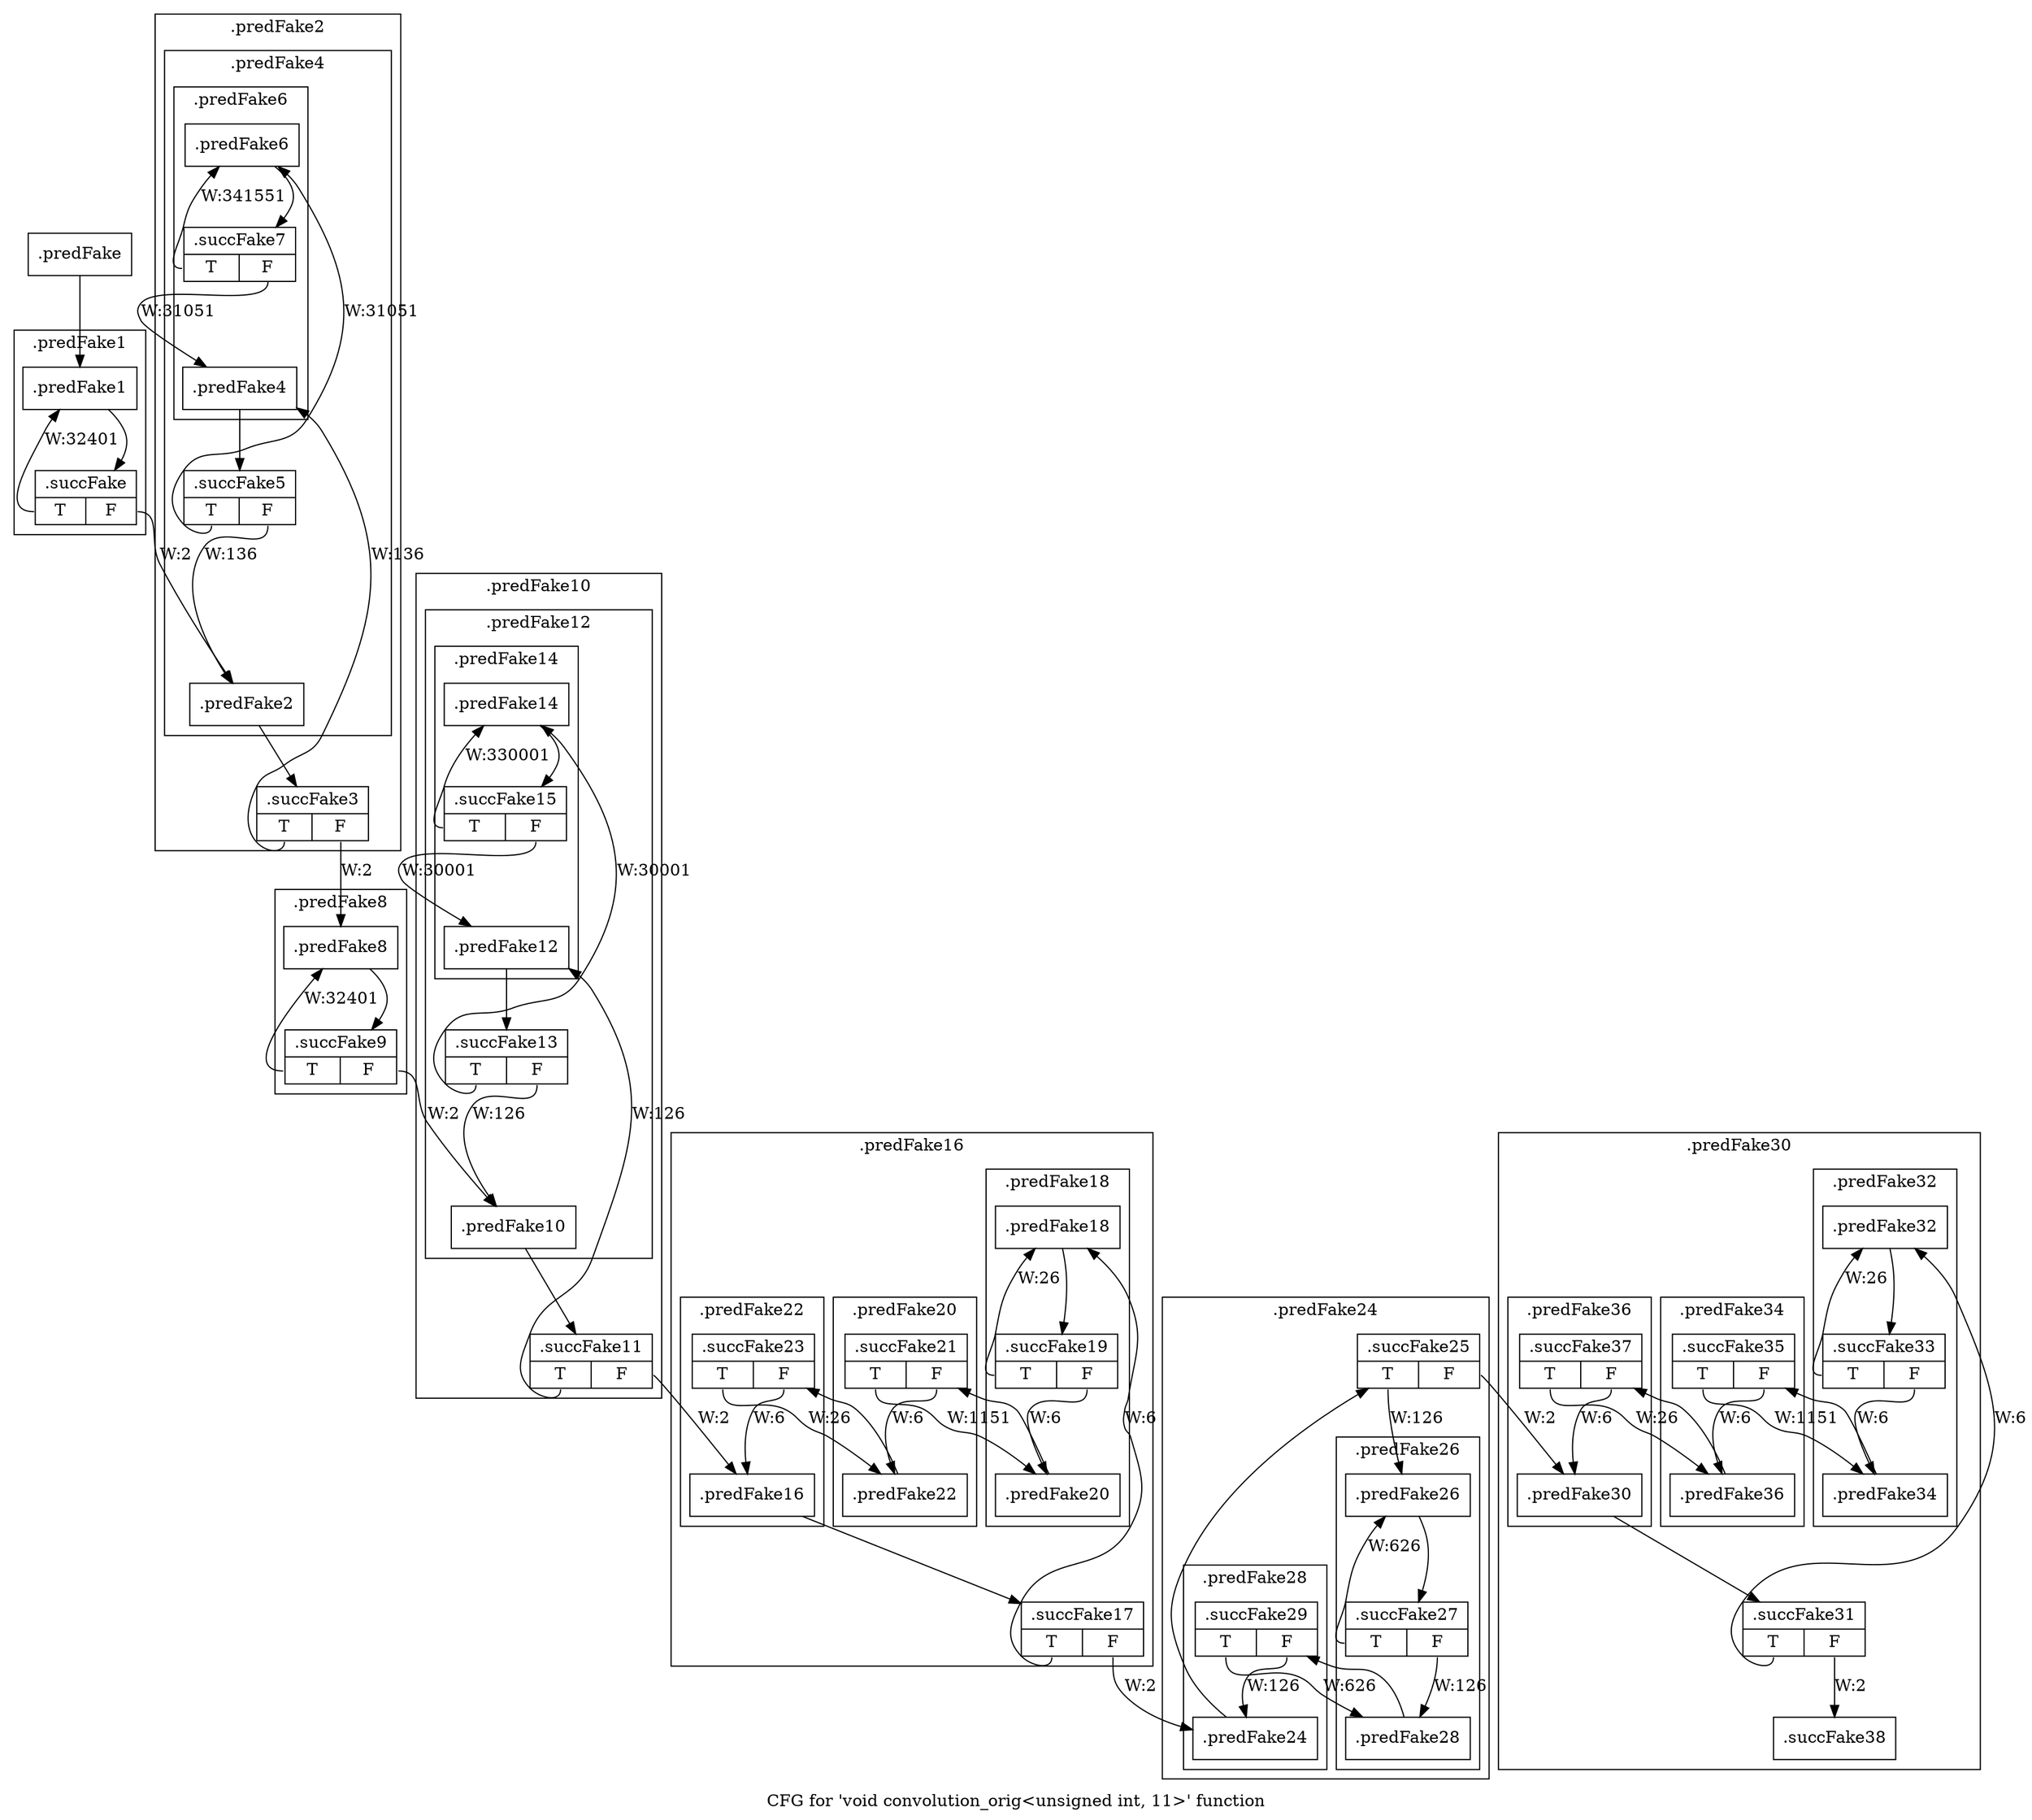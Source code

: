 digraph "CFG for 'void convolution_orig\<unsigned int, 11\>' function" {
	label="CFG for 'void convolution_orig\<unsigned int, 11\>' function";

	Node0x3c52b50 [shape=record,filename="",linenumber="",label="{.predFake}"];
	Node0x3c52b50 -> Node0x3c53e50[ callList="" memoryops="" filename="../../../../convolution.cpp" execusionnum="1"];
	Node0x3cdb670 [shape=record,filename="../../../../convolution.cpp",linenumber="111",label="{.succFake38}"];
subgraph cluster_0 {
	label=".predFake30";
	tripcount="5";
	invocationtime="2";

subgraph cluster_0_0 {
	label=".predFake32";
	tripcount="25";
	invocationtime="6";

	Node0x3c55a30 [shape=record,filename="../../../../convolution.cpp",linenumber="98",label="{.predFake32}"];
	Node0x3c55a30 -> Node0x3cdb1c0[ callList="" memoryops="" filename="../../../../convolution.cpp" execusionnum="30"];
	Node0x3cdb1c0 [shape=record,filename="../../../../convolution.cpp",linenumber="98",label="{.succFake33|{<s0>T|<s1>F}}"];
	Node0x3cdb1c0:s0 -> Node0x3c55a30[label="W:26" callList="" memoryops="" filename="../../../../convolution.cpp" execusionnum="25"];
	Node0x3cdb1c0:s1 -> Node0x3c55bc0[label="W:6" callList="" memoryops="" filename="../../../../convolution.cpp" execusionnum="5"];
}
subgraph cluster_0_1 {
	label=".predFake34";
	tripcount="1150";
	invocationtime="6";

	Node0x3c55bc0 [shape=record,filename="../../../../convolution.cpp",linenumber="102",label="{.predFake34}"];
	Node0x3c55bc0 -> Node0x3cdb3c0[ callList="" memoryops="" filename="../../../../convolution.cpp" execusionnum="1155"];
	Node0x3cdb3c0 [shape=record,filename="../../../../convolution.cpp",linenumber="102",label="{.succFake35|{<s0>T|<s1>F}}"];
	Node0x3cdb3c0:s0 -> Node0x3c55bc0[label="W:1151" callList="" memoryops="" filename="../../../../convolution.cpp" execusionnum="1150"];
	Node0x3cdb3c0:s1 -> Node0x3c55d50[label="W:6" callList="" memoryops="" filename="../../../../convolution.cpp" execusionnum="5"];
}
subgraph cluster_0_2 {
	label=".predFake36";
	tripcount="25";
	invocationtime="6";

	Node0x3c55d50 [shape=record,filename="../../../../convolution.cpp",linenumber="106",label="{.predFake36}"];
	Node0x3c55d50 -> Node0x3cdb5c0[ callList="" memoryops="" filename="../../../../convolution.cpp" execusionnum="30"];
	Node0x3cdb5c0 [shape=record,filename="../../../../convolution.cpp",linenumber="106",label="{.succFake37|{<s0>T|<s1>F}}"];
	Node0x3cdb5c0:s0 -> Node0x3c55d50[label="W:26" callList="" memoryops="" filename="../../../../convolution.cpp" execusionnum="25"];
	Node0x3cdb5c0:s1 -> Node0x3c55940[label="W:6" callList="" memoryops="" filename="../../../../convolution.cpp" execusionnum="5"];
}
	Node0x3c55940 [shape=record,filename="../../../../convolution.cpp",linenumber="96",label="{.predFake30}"];
	Node0x3c55940 -> Node0x3cd4cb0[ callList="" memoryops="" filename="../../../../convolution.cpp" execusionnum="6"];
	Node0x3cd4cb0 [shape=record,filename="../../../../convolution.cpp",linenumber="96",label="{.succFake31|{<s0>T|<s1>F}}"];
	Node0x3cd4cb0:s0 -> Node0x3c55a30[label="W:6" callList="" memoryops="" filename="../../../../convolution.cpp" execusionnum="5"];
	Node0x3cd4cb0:s1 -> Node0x3cdb670[label="W:2" callList="" memoryops="" filename="../../../../convolution.cpp" execusionnum="1"];
}
subgraph cluster_1 {
	label=".predFake24";
	tripcount="125";
	invocationtime="2";

subgraph cluster_1_0 {
	label=".predFake26";
	tripcount="625";
	invocationtime="126";

	Node0x3c55580 [shape=record,filename="../../../../convolution.cpp",linenumber="87",label="{.predFake26}"];
	Node0x3c55580 -> Node0x3cdab50[ callList="" memoryops="" filename="../../../../convolution.cpp" execusionnum="750"];
	Node0x3cdab50 [shape=record,filename="../../../../convolution.cpp",linenumber="87",label="{.succFake27|{<s0>T|<s1>F}}"];
	Node0x3cdab50:s0 -> Node0x3c55580[label="W:626" callList="" memoryops="" filename="../../../../convolution.cpp" execusionnum="625"];
	Node0x3cdab50:s1 -> Node0x3c55710[label="W:126" callList="" memoryops="" filename="../../../../convolution.cpp" execusionnum="125"];
}
subgraph cluster_1_1 {
	label=".predFake28";
	tripcount="625";
	invocationtime="126";

	Node0x3c55710 [shape=record,filename="../../../../convolution.cpp",linenumber="91",label="{.predFake28}"];
	Node0x3c55710 -> Node0x3cdad50[ callList="" memoryops="" filename="../../../../convolution.cpp" execusionnum="750"];
	Node0x3cdad50 [shape=record,filename="../../../../convolution.cpp",linenumber="91",label="{.succFake29|{<s0>T|<s1>F}}"];
	Node0x3cdad50:s0 -> Node0x3c55710[label="W:626" callList="" memoryops="" filename="../../../../convolution.cpp" execusionnum="625"];
	Node0x3cdad50:s1 -> Node0x3c55490[label="W:126" callList="" memoryops="" filename="../../../../convolution.cpp" execusionnum="125"];
}
	Node0x3c55490 [shape=record,filename="../../../../convolution.cpp",linenumber="85",label="{.predFake24}"];
	Node0x3c55490 -> Node0x3cda980[ callList="" memoryops="" filename="../../../../convolution.cpp" execusionnum="126"];
	Node0x3cda980 [shape=record,filename="../../../../convolution.cpp",linenumber="85",label="{.succFake25|{<s0>T|<s1>F}}"];
	Node0x3cda980:s0 -> Node0x3c55580[label="W:126" callList="" memoryops="" filename="../../../../convolution.cpp" execusionnum="125"];
	Node0x3cda980:s1 -> Node0x3c55940[label="W:2" callList="" memoryops="" filename="../../../../convolution.cpp" execusionnum="1"];
}
subgraph cluster_2 {
	label=".predFake16";
	tripcount="5";
	invocationtime="2";

subgraph cluster_2_0 {
	label=".predFake18";
	tripcount="25";
	invocationtime="6";

	Node0x3c54f40 [shape=record,filename="../../../../convolution.cpp",linenumber="72",label="{.predFake18}"];
	Node0x3c54f40 -> Node0x3cd6a70[ callList="" memoryops="" filename="../../../../convolution.cpp" execusionnum="30"];
	Node0x3cd6a70 [shape=record,filename="../../../../convolution.cpp",linenumber="72",label="{.succFake19|{<s0>T|<s1>F}}"];
	Node0x3cd6a70:s0 -> Node0x3c54f40[label="W:26" callList="" memoryops="" filename="../../../../convolution.cpp" execusionnum="25"];
	Node0x3cd6a70:s1 -> Node0x3c550d0[label="W:6" callList="" memoryops="" filename="../../../../convolution.cpp" execusionnum="5"];
}
subgraph cluster_2_1 {
	label=".predFake20";
	tripcount="1150";
	invocationtime="6";

	Node0x3c550d0 [shape=record,filename="../../../../convolution.cpp",linenumber="76",label="{.predFake20}"];
	Node0x3c550d0 -> Node0x3cd6c70[ callList="" memoryops="" filename="../../../../convolution.cpp" execusionnum="1155"];
	Node0x3cd6c70 [shape=record,filename="../../../../convolution.cpp",linenumber="76",label="{.succFake21|{<s0>T|<s1>F}}"];
	Node0x3cd6c70:s0 -> Node0x3c550d0[label="W:1151" callList="" memoryops="" filename="../../../../convolution.cpp" execusionnum="1150"];
	Node0x3cd6c70:s1 -> Node0x3c55260[label="W:6" callList="" memoryops="" filename="../../../../convolution.cpp" execusionnum="5"];
}
subgraph cluster_2_2 {
	label=".predFake22";
	tripcount="25";
	invocationtime="6";

	Node0x3c55260 [shape=record,filename="../../../../convolution.cpp",linenumber="80",label="{.predFake22}"];
	Node0x3c55260 -> Node0x3cd8be0[ callList="" memoryops="" filename="../../../../convolution.cpp" execusionnum="30"];
	Node0x3cd8be0 [shape=record,filename="../../../../convolution.cpp",linenumber="80",label="{.succFake23|{<s0>T|<s1>F}}"];
	Node0x3cd8be0:s0 -> Node0x3c55260[label="W:26" callList="" memoryops="" filename="../../../../convolution.cpp" execusionnum="25"];
	Node0x3cd8be0:s1 -> Node0x3c54e50[label="W:6" callList="" memoryops="" filename="../../../../convolution.cpp" execusionnum="5"];
}
	Node0x3c54e50 [shape=record,filename="../../../../convolution.cpp",linenumber="70",label="{.predFake16}"];
	Node0x3c54e50 -> Node0x3cd3740[ callList="" memoryops="" filename="../../../../convolution.cpp" execusionnum="6"];
	Node0x3cd3740 [shape=record,filename="../../../../convolution.cpp",linenumber="70",label="{.succFake17|{<s0>T|<s1>F}}"];
	Node0x3cd3740:s0 -> Node0x3c54f40[label="W:6" callList="" memoryops="" filename="../../../../convolution.cpp" execusionnum="5"];
	Node0x3cd3740:s1 -> Node0x3c55490[label="W:2" callList="" memoryops="" filename="../../../../convolution.cpp" execusionnum="1"];
}
subgraph cluster_3 {
	label=".predFake10";
	tripcount="125";
	invocationtime="2";

subgraph cluster_3_0 {
	label=".predFake12";
	tripcount="30000";
	invocationtime="126";

subgraph cluster_3_0_0 {
	label=".predFake14";
	tripcount="330000";
	invocationtime="30001";

	Node0x3c54b80 [shape=record,filename="../../../../convolution.cpp",linenumber="59",label="{.predFake14}"];
	Node0x3c54b80 -> Node0x3cd6630[ callList="" memoryops="" filename="../../../../convolution.cpp" execusionnum="360000"];
	Node0x3cd6630 [shape=record,filename="../../../../convolution.cpp",linenumber="59",label="{.succFake15|{<s0>T|<s1>F}}"];
	Node0x3cd6630:s0 -> Node0x3c54b80[label="W:330001" callList="" memoryops="" filename="../../../../convolution.cpp" execusionnum="330000"];
	Node0x3cd6630:s1 -> Node0x3c54a90[label="W:30001" callList="" memoryops="" filename="../../../../convolution.cpp" execusionnum="30000"];
}
	Node0x3c54a90 [shape=record,filename="../../../../convolution.cpp",linenumber="57",label="{.predFake12}"];
	Node0x3c54a90 -> Node0x3cd39a0[ callList="" memoryops="" filename="../../../../convolution.cpp" execusionnum="30125"];
	Node0x3cd39a0 [shape=record,filename="../../../../convolution.cpp",linenumber="57",label="{.succFake13|{<s0>T|<s1>F}}"];
	Node0x3cd39a0:s0 -> Node0x3c54b80[label="W:30001" callList="" memoryops="" filename="../../../../convolution.cpp" execusionnum="30000"];
	Node0x3cd39a0:s1 -> Node0x3c549a0[label="W:126" callList="" memoryops="" filename="../../../../convolution.cpp" execusionnum="125"];
}
	Node0x3c549a0 [shape=record,filename="../../../../convolution.cpp",linenumber="56",label="{.predFake10}"];
	Node0x3c549a0 -> Node0x3cd8990[ callList="" memoryops="" filename="../../../../convolution.cpp" execusionnum="126"];
	Node0x3cd8990 [shape=record,filename="../../../../convolution.cpp",linenumber="56",label="{.succFake11|{<s0>T|<s1>F}}"];
	Node0x3cd8990:s0 -> Node0x3c54a90[label="W:126" callList="" memoryops="" filename="../../../../convolution.cpp" execusionnum="125"];
	Node0x3cd8990:s1 -> Node0x3c54e50[label="W:2" callList="" memoryops="" filename="../../../../convolution.cpp" execusionnum="1"];
}
subgraph cluster_4 {
	label=".predFake8";
	tripcount="32400";
	invocationtime="2";

	Node0x3c54810 [shape=record,filename="../../../../convolution.cpp",linenumber="50",label="{.predFake8}"];
	Node0x3c54810 -> Node0x3cd8a10[ callList="" memoryops="" filename="../../../../convolution.cpp" execusionnum="32401"];
	Node0x3cd8a10 [shape=record,filename="../../../../convolution.cpp",linenumber="50",label="{.succFake9|{<s0>T|<s1>F}}"];
	Node0x3cd8a10:s0 -> Node0x3c54810[label="W:32401" callList="" memoryops="" filename="../../../../convolution.cpp" execusionnum="32400"];
	Node0x3cd8a10:s1 -> Node0x3c549a0[label="W:2" callList="" memoryops="" filename="../../../../convolution.cpp" execusionnum="1"];
}
subgraph cluster_5 {
	label=".predFake2";
	tripcount="135";
	invocationtime="2";

subgraph cluster_5_0 {
	label=".predFake4";
	tripcount="31050";
	invocationtime="136";

subgraph cluster_5_0_0 {
	label=".predFake6";
	tripcount="341550";
	invocationtime="31051";

	Node0x3c54540 [shape=record,filename="../../../../convolution.cpp",linenumber="44",label="{.predFake6}"];
	Node0x3c54540 -> Node0x3cd87d0[ callList="" memoryops="" filename="../../../../convolution.cpp" execusionnum="372600"];
	Node0x3cd87d0 [shape=record,filename="../../../../convolution.cpp",linenumber="44",label="{.succFake7|{<s0>T|<s1>F}}"];
	Node0x3cd87d0:s0 -> Node0x3c54540[label="W:341551" callList="" memoryops="" filename="../../../../convolution.cpp" execusionnum="341550"];
	Node0x3cd87d0:s1 -> Node0x3c54450[label="W:31051" callList="" memoryops="" filename="../../../../convolution.cpp" execusionnum="31050"];
}
	Node0x3c54450 [shape=record,filename="../../../../convolution.cpp",linenumber="42",label="{.predFake4}"];
	Node0x3c54450 -> Node0x3cd3680[ callList="" memoryops="" filename="../../../../convolution.cpp" execusionnum="31185"];
	Node0x3cd3680 [shape=record,filename="../../../../convolution.cpp",linenumber="42",label="{.succFake5|{<s0>T|<s1>F}}"];
	Node0x3cd3680:s0 -> Node0x3c54540[label="W:31051" callList="" memoryops="" filename="../../../../convolution.cpp" execusionnum="31050"];
	Node0x3cd3680:s1 -> Node0x3c54360[label="W:136" callList="" memoryops="" filename="../../../../convolution.cpp" execusionnum="135"];
}
	Node0x3c54360 [shape=record,filename="../../../../convolution.cpp",linenumber="41",label="{.predFake2}"];
	Node0x3c54360 -> Node0x3cd4b80[ callList="" memoryops="" filename="../../../../convolution.cpp" execusionnum="136"];
	Node0x3cd4b80 [shape=record,filename="../../../../convolution.cpp",linenumber="41",label="{.succFake3|{<s0>T|<s1>F}}"];
	Node0x3cd4b80:s0 -> Node0x3c54450[label="W:136" callList="" memoryops="" filename="../../../../convolution.cpp" execusionnum="135"];
	Node0x3cd4b80:s1 -> Node0x3c54810[label="W:2" callList="" memoryops="" filename="../../../../convolution.cpp" execusionnum="1"];
}
subgraph cluster_6 {
	label=".predFake1";
	tripcount="32400";
	invocationtime="1";

	Node0x3c53e50 [shape=record,filename="../../../../convolution.cpp",linenumber="36",label="{.predFake1}"];
	Node0x3c53e50 -> Node0x3cd48e0[ callList="" memoryops="" filename="../../../../convolution.cpp" execusionnum="32401"];
	Node0x3cd48e0 [shape=record,filename="../../../../convolution.cpp",linenumber="36",label="{.succFake|{<s0>T|<s1>F}}"];
	Node0x3cd48e0:s0 -> Node0x3c53e50[label="W:32401" callList="" memoryops="" filename="../../../../convolution.cpp" execusionnum="32400"];
	Node0x3cd48e0:s1 -> Node0x3c54360[label="W:2" callList="" memoryops="" filename="../../../../convolution.cpp" execusionnum="1"];
}
}
